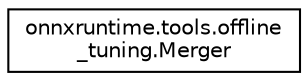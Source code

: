 digraph "Graphical Class Hierarchy"
{
 // LATEX_PDF_SIZE
  edge [fontname="Helvetica",fontsize="10",labelfontname="Helvetica",labelfontsize="10"];
  node [fontname="Helvetica",fontsize="10",shape=record];
  rankdir="LR";
  Node0 [label="onnxruntime.tools.offline\l_tuning.Merger",height=0.2,width=0.4,color="black", fillcolor="white", style="filled",URL="$classonnxruntime_1_1tools_1_1offline__tuning_1_1Merger.html",tooltip=" "];
}
